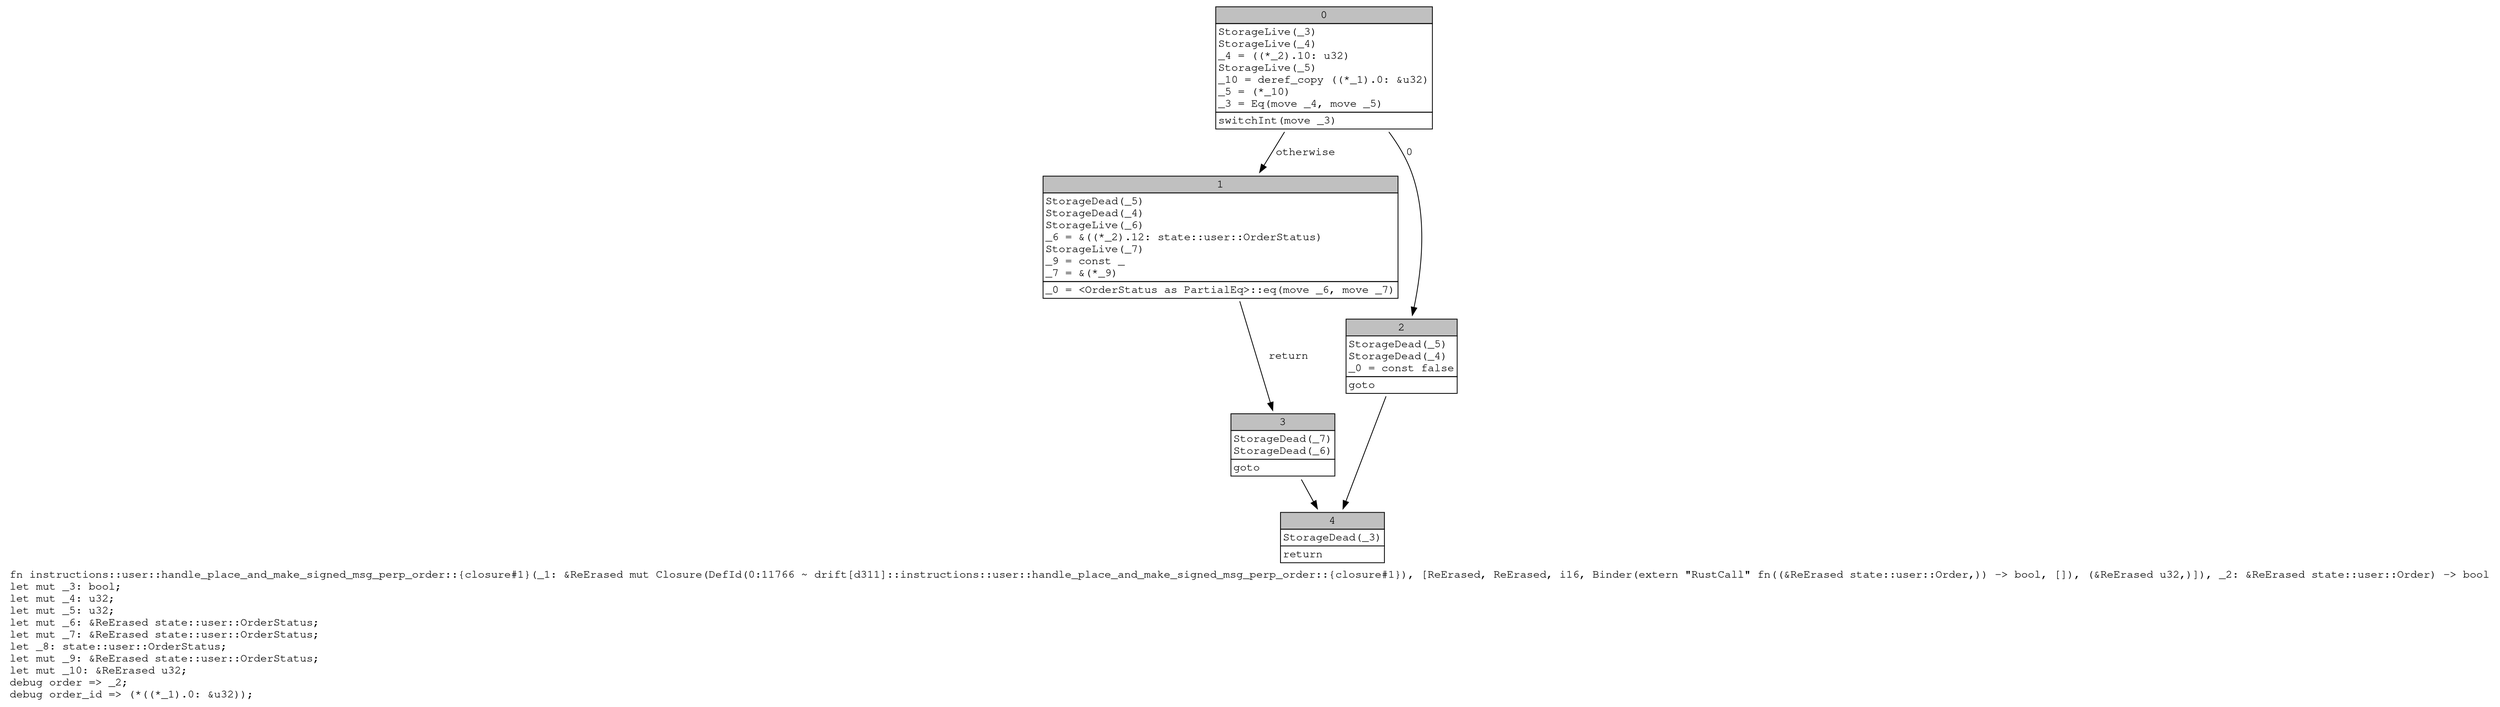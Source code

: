 digraph Mir_0_11766 {
    graph [fontname="Courier, monospace"];
    node [fontname="Courier, monospace"];
    edge [fontname="Courier, monospace"];
    label=<fn instructions::user::handle_place_and_make_signed_msg_perp_order::{closure#1}(_1: &amp;ReErased mut Closure(DefId(0:11766 ~ drift[d311]::instructions::user::handle_place_and_make_signed_msg_perp_order::{closure#1}), [ReErased, ReErased, i16, Binder(extern &quot;RustCall&quot; fn((&amp;ReErased state::user::Order,)) -&gt; bool, []), (&amp;ReErased u32,)]), _2: &amp;ReErased state::user::Order) -&gt; bool<br align="left"/>let mut _3: bool;<br align="left"/>let mut _4: u32;<br align="left"/>let mut _5: u32;<br align="left"/>let mut _6: &amp;ReErased state::user::OrderStatus;<br align="left"/>let mut _7: &amp;ReErased state::user::OrderStatus;<br align="left"/>let _8: state::user::OrderStatus;<br align="left"/>let mut _9: &amp;ReErased state::user::OrderStatus;<br align="left"/>let mut _10: &amp;ReErased u32;<br align="left"/>debug order =&gt; _2;<br align="left"/>debug order_id =&gt; (*((*_1).0: &amp;u32));<br align="left"/>>;
    bb0__0_11766 [shape="none", label=<<table border="0" cellborder="1" cellspacing="0"><tr><td bgcolor="gray" align="center" colspan="1">0</td></tr><tr><td align="left" balign="left">StorageLive(_3)<br/>StorageLive(_4)<br/>_4 = ((*_2).10: u32)<br/>StorageLive(_5)<br/>_10 = deref_copy ((*_1).0: &amp;u32)<br/>_5 = (*_10)<br/>_3 = Eq(move _4, move _5)<br/></td></tr><tr><td align="left">switchInt(move _3)</td></tr></table>>];
    bb1__0_11766 [shape="none", label=<<table border="0" cellborder="1" cellspacing="0"><tr><td bgcolor="gray" align="center" colspan="1">1</td></tr><tr><td align="left" balign="left">StorageDead(_5)<br/>StorageDead(_4)<br/>StorageLive(_6)<br/>_6 = &amp;((*_2).12: state::user::OrderStatus)<br/>StorageLive(_7)<br/>_9 = const _<br/>_7 = &amp;(*_9)<br/></td></tr><tr><td align="left">_0 = &lt;OrderStatus as PartialEq&gt;::eq(move _6, move _7)</td></tr></table>>];
    bb2__0_11766 [shape="none", label=<<table border="0" cellborder="1" cellspacing="0"><tr><td bgcolor="gray" align="center" colspan="1">2</td></tr><tr><td align="left" balign="left">StorageDead(_5)<br/>StorageDead(_4)<br/>_0 = const false<br/></td></tr><tr><td align="left">goto</td></tr></table>>];
    bb3__0_11766 [shape="none", label=<<table border="0" cellborder="1" cellspacing="0"><tr><td bgcolor="gray" align="center" colspan="1">3</td></tr><tr><td align="left" balign="left">StorageDead(_7)<br/>StorageDead(_6)<br/></td></tr><tr><td align="left">goto</td></tr></table>>];
    bb4__0_11766 [shape="none", label=<<table border="0" cellborder="1" cellspacing="0"><tr><td bgcolor="gray" align="center" colspan="1">4</td></tr><tr><td align="left" balign="left">StorageDead(_3)<br/></td></tr><tr><td align="left">return</td></tr></table>>];
    bb0__0_11766 -> bb2__0_11766 [label="0"];
    bb0__0_11766 -> bb1__0_11766 [label="otherwise"];
    bb1__0_11766 -> bb3__0_11766 [label="return"];
    bb2__0_11766 -> bb4__0_11766 [label=""];
    bb3__0_11766 -> bb4__0_11766 [label=""];
}
